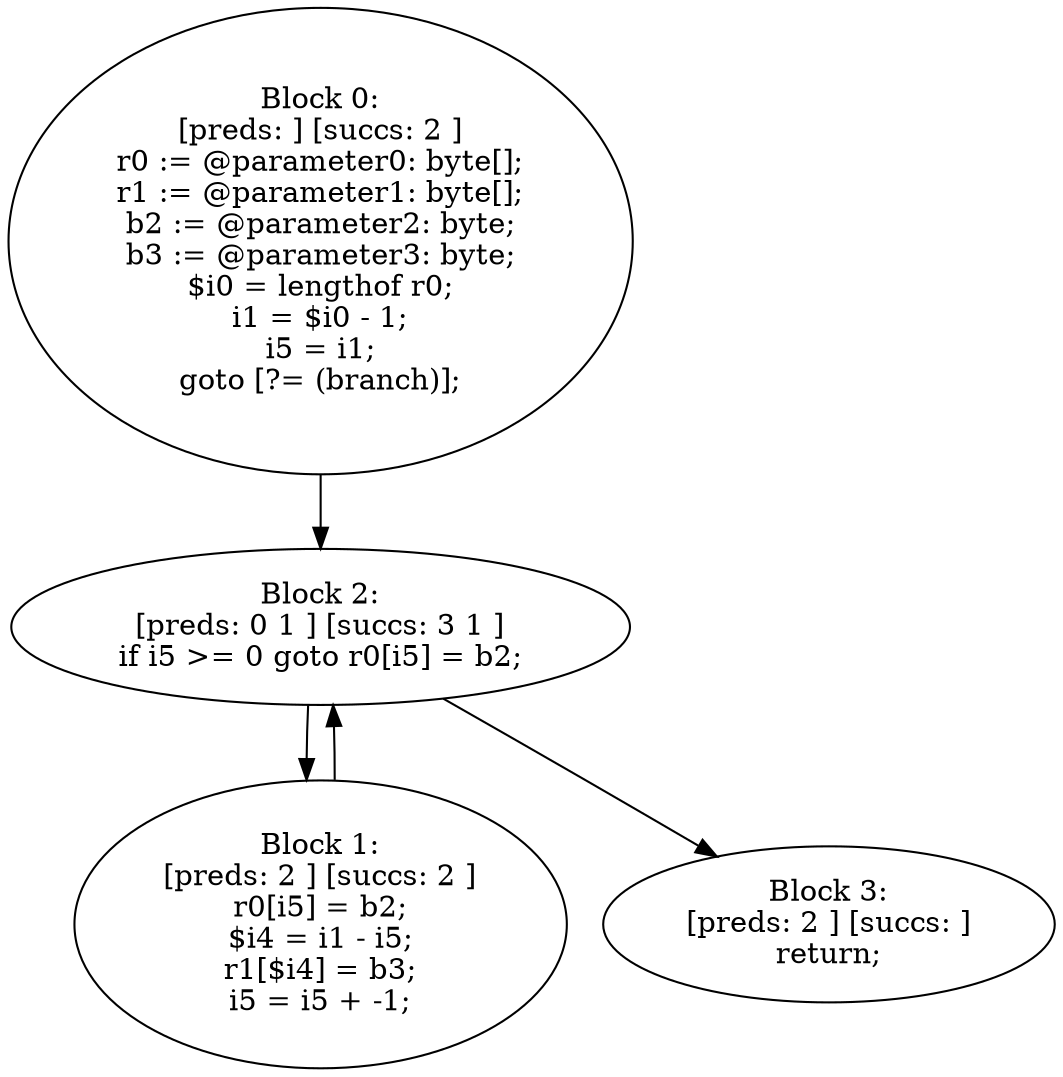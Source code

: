 digraph "unitGraph" {
    "Block 0:
[preds: ] [succs: 2 ]
r0 := @parameter0: byte[];
r1 := @parameter1: byte[];
b2 := @parameter2: byte;
b3 := @parameter3: byte;
$i0 = lengthof r0;
i1 = $i0 - 1;
i5 = i1;
goto [?= (branch)];
"
    "Block 1:
[preds: 2 ] [succs: 2 ]
r0[i5] = b2;
$i4 = i1 - i5;
r1[$i4] = b3;
i5 = i5 + -1;
"
    "Block 2:
[preds: 0 1 ] [succs: 3 1 ]
if i5 >= 0 goto r0[i5] = b2;
"
    "Block 3:
[preds: 2 ] [succs: ]
return;
"
    "Block 0:
[preds: ] [succs: 2 ]
r0 := @parameter0: byte[];
r1 := @parameter1: byte[];
b2 := @parameter2: byte;
b3 := @parameter3: byte;
$i0 = lengthof r0;
i1 = $i0 - 1;
i5 = i1;
goto [?= (branch)];
"->"Block 2:
[preds: 0 1 ] [succs: 3 1 ]
if i5 >= 0 goto r0[i5] = b2;
";
    "Block 1:
[preds: 2 ] [succs: 2 ]
r0[i5] = b2;
$i4 = i1 - i5;
r1[$i4] = b3;
i5 = i5 + -1;
"->"Block 2:
[preds: 0 1 ] [succs: 3 1 ]
if i5 >= 0 goto r0[i5] = b2;
";
    "Block 2:
[preds: 0 1 ] [succs: 3 1 ]
if i5 >= 0 goto r0[i5] = b2;
"->"Block 3:
[preds: 2 ] [succs: ]
return;
";
    "Block 2:
[preds: 0 1 ] [succs: 3 1 ]
if i5 >= 0 goto r0[i5] = b2;
"->"Block 1:
[preds: 2 ] [succs: 2 ]
r0[i5] = b2;
$i4 = i1 - i5;
r1[$i4] = b3;
i5 = i5 + -1;
";
}
